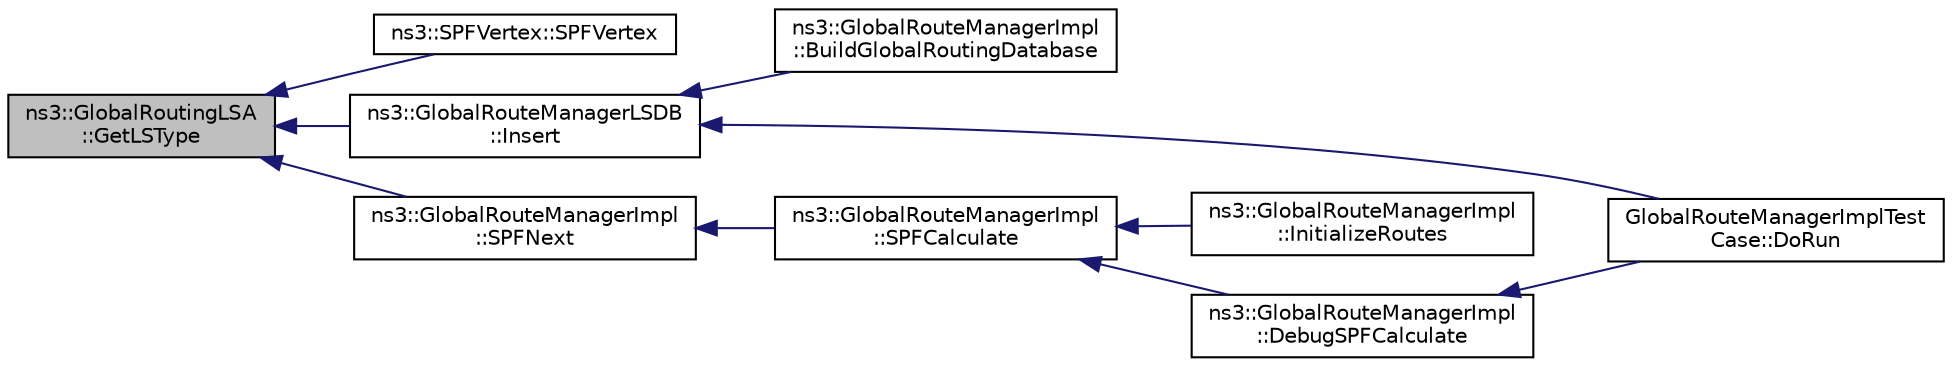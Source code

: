 digraph "ns3::GlobalRoutingLSA::GetLSType"
{
  edge [fontname="Helvetica",fontsize="10",labelfontname="Helvetica",labelfontsize="10"];
  node [fontname="Helvetica",fontsize="10",shape=record];
  rankdir="LR";
  Node1 [label="ns3::GlobalRoutingLSA\l::GetLSType",height=0.2,width=0.4,color="black", fillcolor="grey75", style="filled", fontcolor="black"];
  Node1 -> Node2 [dir="back",color="midnightblue",fontsize="10",style="solid"];
  Node2 [label="ns3::SPFVertex::SPFVertex",height=0.2,width=0.4,color="black", fillcolor="white", style="filled",URL="$d2/dab/classns3_1_1SPFVertex.html#a44ad804fd17d8472216be5a3d4962df3",tooltip="Construct an initialized SPFVertex (Shortest Path First Vertex). "];
  Node1 -> Node3 [dir="back",color="midnightblue",fontsize="10",style="solid"];
  Node3 [label="ns3::GlobalRouteManagerLSDB\l::Insert",height=0.2,width=0.4,color="black", fillcolor="white", style="filled",URL="$de/d14/classns3_1_1GlobalRouteManagerLSDB.html#a832fe8b5361c7b4f680edfd98763346d",tooltip="Insert an IP address / Link State Advertisement pair into the Link State Database. "];
  Node3 -> Node4 [dir="back",color="midnightblue",fontsize="10",style="solid"];
  Node4 [label="ns3::GlobalRouteManagerImpl\l::BuildGlobalRoutingDatabase",height=0.2,width=0.4,color="black", fillcolor="white", style="filled",URL="$d5/dab/classns3_1_1GlobalRouteManagerImpl.html#a4354ed5c5b4b26f9593991e9254a1370",tooltip="Build the routing database by gathering Link State Advertisements from each node exporting a GlobalRo..."];
  Node3 -> Node5 [dir="back",color="midnightblue",fontsize="10",style="solid"];
  Node5 [label="GlobalRouteManagerImplTest\lCase::DoRun",height=0.2,width=0.4,color="black", fillcolor="white", style="filled",URL="$d8/d09/classGlobalRouteManagerImplTestCase.html#aed56fd8ecbd7ecaa5473b9793d0befc1",tooltip="Implementation to actually run this TestCase. "];
  Node1 -> Node6 [dir="back",color="midnightblue",fontsize="10",style="solid"];
  Node6 [label="ns3::GlobalRouteManagerImpl\l::SPFNext",height=0.2,width=0.4,color="black", fillcolor="white", style="filled",URL="$d5/dab/classns3_1_1GlobalRouteManagerImpl.html#aaa3d86729d6cfb61708d1c7083423da6",tooltip="Examine the links in v&#39;s LSA and update the list of candidates with any vertices not already on the l..."];
  Node6 -> Node7 [dir="back",color="midnightblue",fontsize="10",style="solid"];
  Node7 [label="ns3::GlobalRouteManagerImpl\l::SPFCalculate",height=0.2,width=0.4,color="black", fillcolor="white", style="filled",URL="$d5/dab/classns3_1_1GlobalRouteManagerImpl.html#a03cdea3013a73c90ae8d67946b237c45",tooltip="Calculate the shortest path first (SPF) tree. "];
  Node7 -> Node8 [dir="back",color="midnightblue",fontsize="10",style="solid"];
  Node8 [label="ns3::GlobalRouteManagerImpl\l::InitializeRoutes",height=0.2,width=0.4,color="black", fillcolor="white", style="filled",URL="$d5/dab/classns3_1_1GlobalRouteManagerImpl.html#a25f57b2c41927c1a3f0bbba596accb6b",tooltip="Compute routes using a Dijkstra SPF computation and populate per-node forwarding tables. "];
  Node7 -> Node9 [dir="back",color="midnightblue",fontsize="10",style="solid"];
  Node9 [label="ns3::GlobalRouteManagerImpl\l::DebugSPFCalculate",height=0.2,width=0.4,color="black", fillcolor="white", style="filled",URL="$d5/dab/classns3_1_1GlobalRouteManagerImpl.html#aaa692001ef22911e3483583b0de78909",tooltip="Debugging routine; call the core SPF from the unit tests. "];
  Node9 -> Node5 [dir="back",color="midnightblue",fontsize="10",style="solid"];
}
